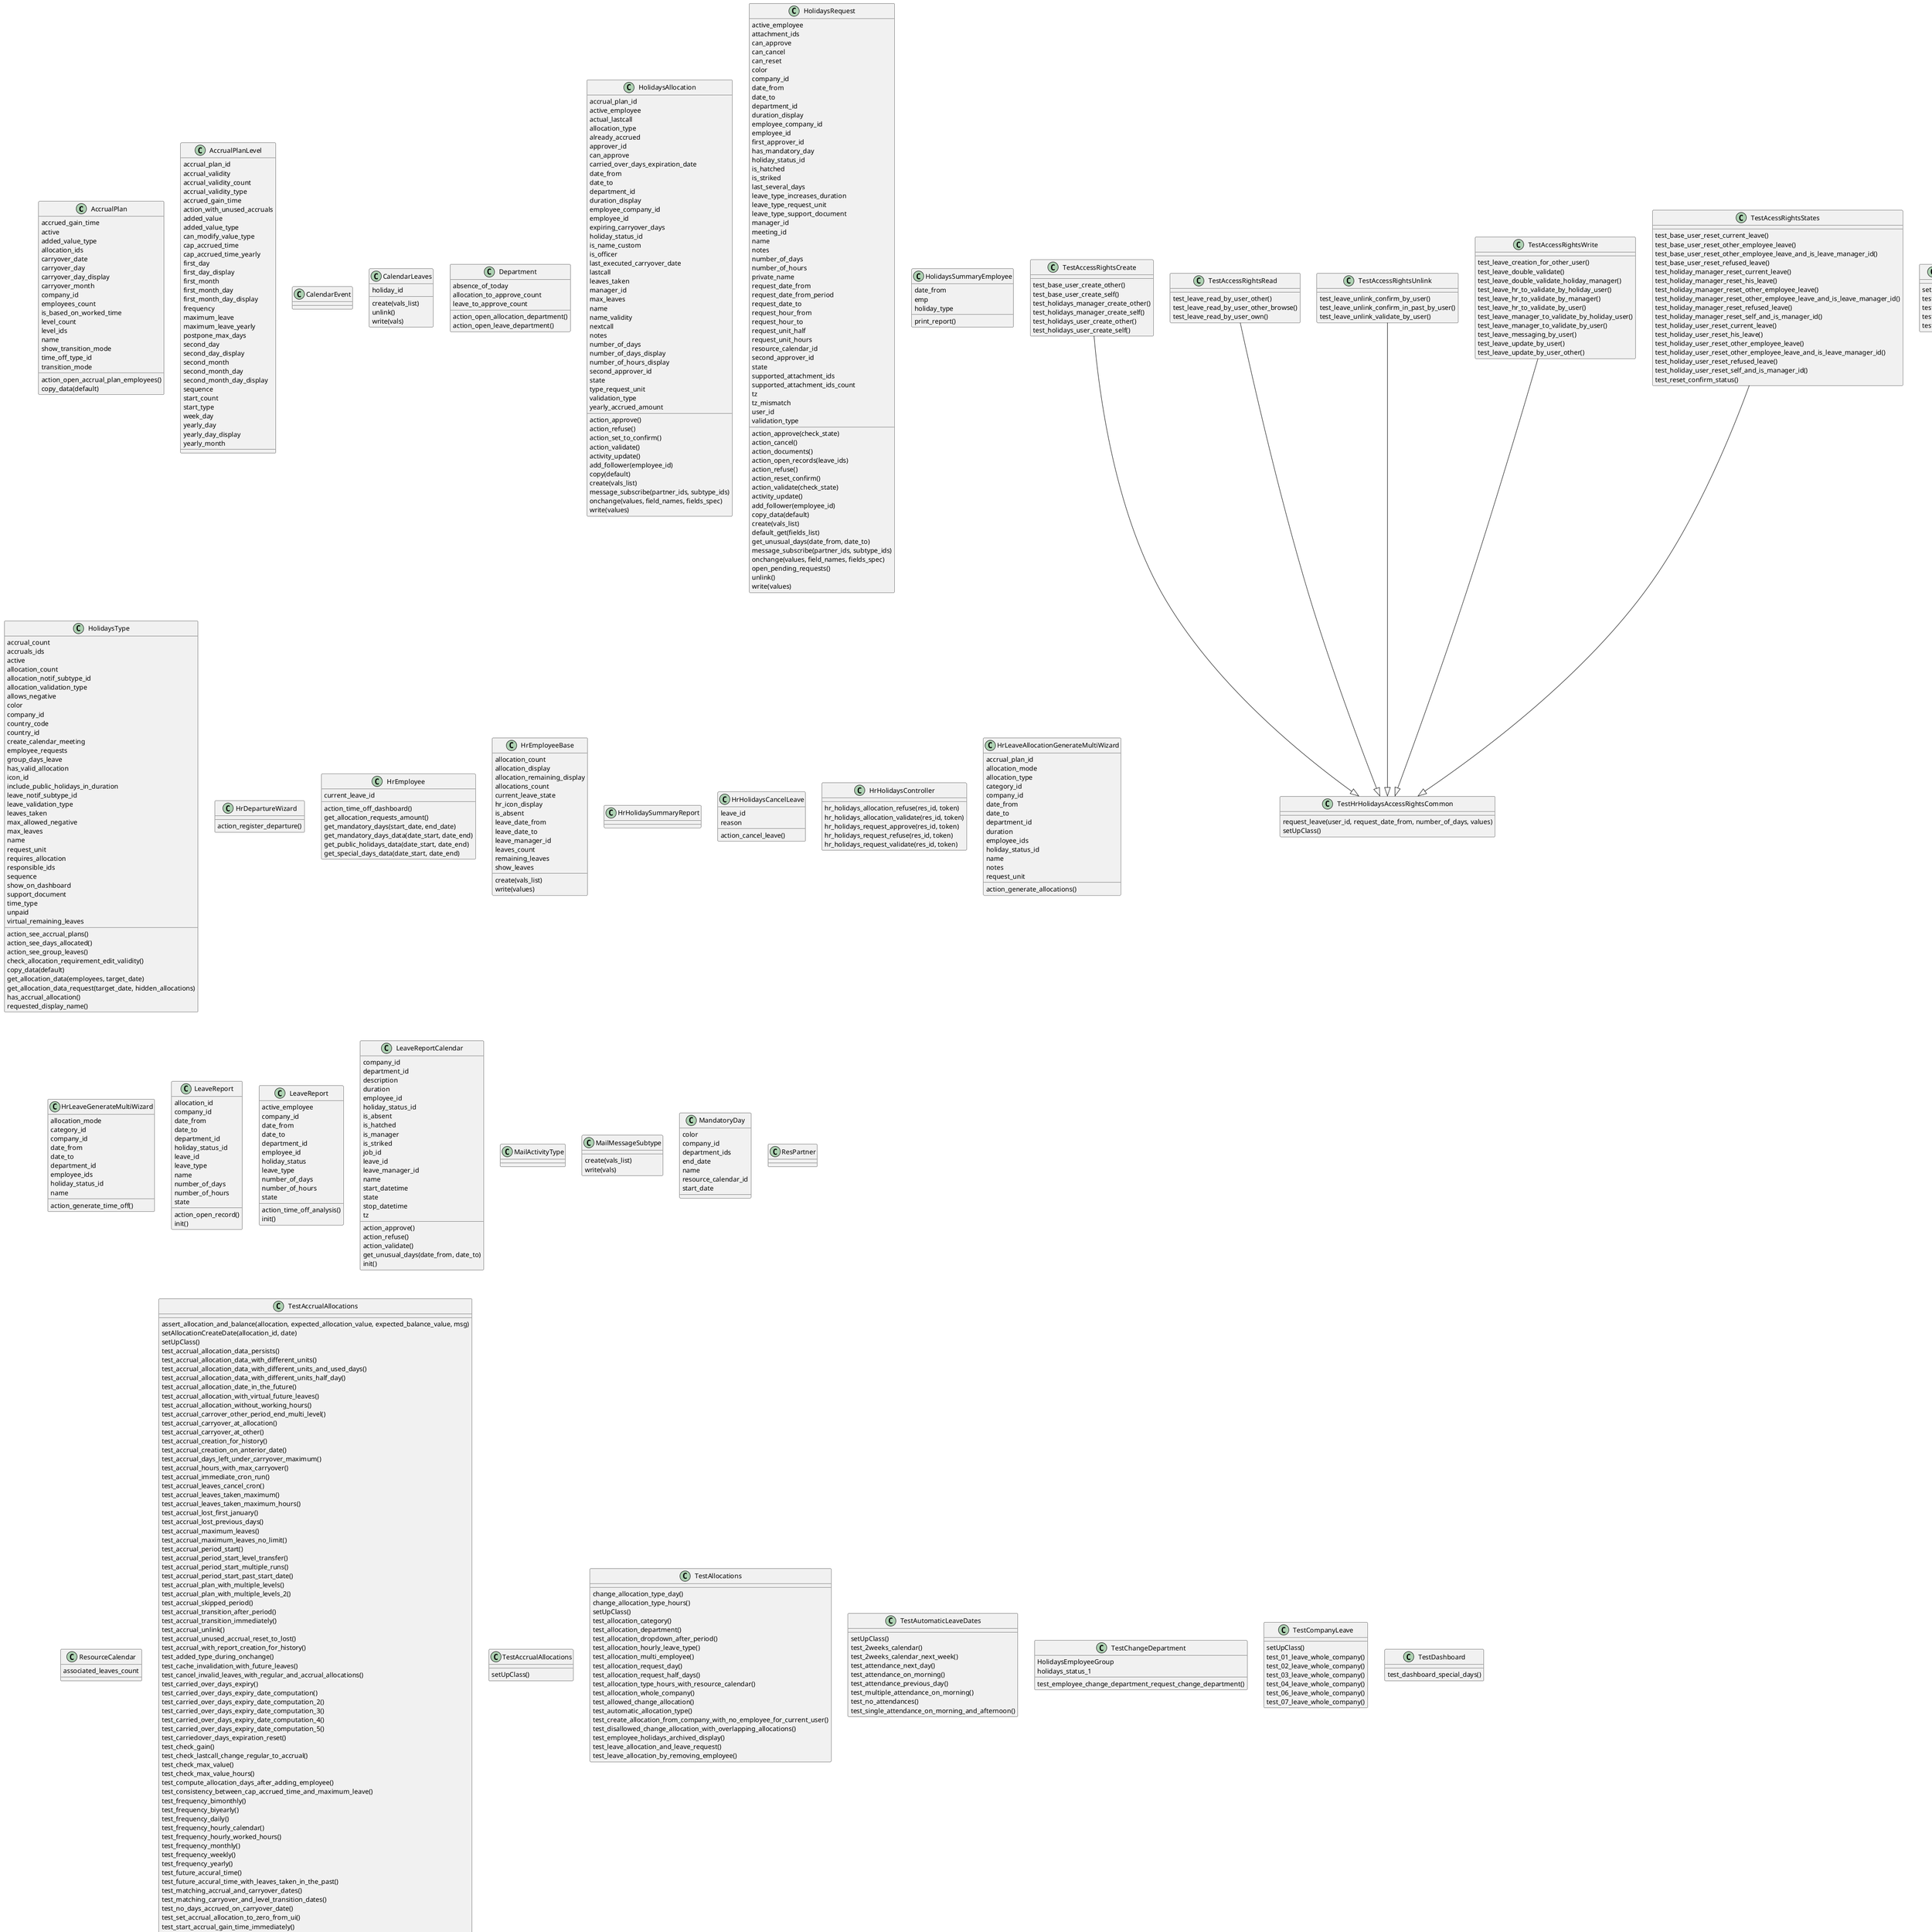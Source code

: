 @startuml classes_hr_holidays
set namespaceSeparator none
class "AccrualPlan" as odoo_src.odoo.addons.hr_holidays.models.hr_leave_accrual_plan.AccrualPlan {
  accrued_gain_time
  active
  added_value_type
  allocation_ids
  carryover_date
  carryover_day
  carryover_day_display
  carryover_month
  company_id
  employees_count
  is_based_on_worked_time
  level_count
  level_ids
  name
  show_transition_mode
  time_off_type_id
  transition_mode
  action_open_accrual_plan_employees()
  copy_data(default)
}
class "AccrualPlanLevel" as odoo_src.odoo.addons.hr_holidays.models.hr_leave_accrual_plan_level.AccrualPlanLevel {
  accrual_plan_id
  accrual_validity
  accrual_validity_count
  accrual_validity_type
  accrued_gain_time
  action_with_unused_accruals
  added_value
  added_value_type
  can_modify_value_type
  cap_accrued_time
  cap_accrued_time_yearly
  first_day
  first_day_display
  first_month
  first_month_day
  first_month_day_display
  frequency
  maximum_leave
  maximum_leave_yearly
  postpone_max_days
  second_day
  second_day_display
  second_month
  second_month_day
  second_month_day_display
  sequence
  start_count
  start_type
  week_day
  yearly_day
  yearly_day_display
  yearly_month
}
class "CalendarEvent" as odoo_src.odoo.addons.hr_holidays.models.calendar_event.CalendarEvent {
}
class "CalendarLeaves" as odoo_src.odoo.addons.hr_holidays.models.resource.CalendarLeaves {
  holiday_id
  create(vals_list)
  unlink()
  write(vals)
}
class "Department" as odoo_src.odoo.addons.hr_holidays.models.hr_department.Department {
  absence_of_today
  allocation_to_approve_count
  leave_to_approve_count
  action_open_allocation_department()
  action_open_leave_department()
}
class "HolidaysAllocation" as odoo_src.odoo.addons.hr_holidays.models.hr_leave_allocation.HolidaysAllocation {
  accrual_plan_id
  active_employee
  actual_lastcall
  allocation_type
  already_accrued
  approver_id
  can_approve
  carried_over_days_expiration_date
  date_from
  date_to
  department_id
  duration_display
  employee_company_id
  employee_id
  expiring_carryover_days
  holiday_status_id
  is_name_custom
  is_officer
  last_executed_carryover_date
  lastcall
  leaves_taken
  manager_id
  max_leaves
  name
  name_validity
  nextcall
  notes
  number_of_days
  number_of_days_display
  number_of_hours_display
  second_approver_id
  state
  type_request_unit
  validation_type
  yearly_accrued_amount
  action_approve()
  action_refuse()
  action_set_to_confirm()
  action_validate()
  activity_update()
  add_follower(employee_id)
  copy(default)
  create(vals_list)
  message_subscribe(partner_ids, subtype_ids)
  onchange(values, field_names, fields_spec)
  write(values)
}
class "HolidaysRequest" as odoo_src.odoo.addons.hr_holidays.models.hr_leave.HolidaysRequest {
  active_employee
  attachment_ids
  can_approve
  can_cancel
  can_reset
  color
  company_id
  date_from
  date_to
  department_id
  duration_display
  employee_company_id
  employee_id
  first_approver_id
  has_mandatory_day
  holiday_status_id
  is_hatched
  is_striked
  last_several_days
  leave_type_increases_duration
  leave_type_request_unit
  leave_type_support_document
  manager_id
  meeting_id
  name
  notes
  number_of_days
  number_of_hours
  private_name
  request_date_from
  request_date_from_period
  request_date_to
  request_hour_from
  request_hour_to
  request_unit_half
  request_unit_hours
  resource_calendar_id
  second_approver_id
  state
  supported_attachment_ids
  supported_attachment_ids_count
  tz
  tz_mismatch
  user_id
  validation_type
  action_approve(check_state)
  action_cancel()
  action_documents()
  action_open_records(leave_ids)
  action_refuse()
  action_reset_confirm()
  action_validate(check_state)
  activity_update()
  add_follower(employee_id)
  copy_data(default)
  create(vals_list)
  default_get(fields_list)
  get_unusual_days(date_from, date_to)
  message_subscribe(partner_ids, subtype_ids)
  onchange(values, field_names, fields_spec)
  open_pending_requests()
  unlink()
  write(values)
}
class "HolidaysSummaryEmployee" as odoo_src.odoo.addons.hr_holidays.wizard.hr_holidays_summary_employees.HolidaysSummaryEmployee {
  date_from
  emp
  holiday_type
  print_report()
}
class "HolidaysType" as odoo_src.odoo.addons.hr_holidays.models.hr_leave_type.HolidaysType {
  accrual_count
  accruals_ids
  active
  allocation_count
  allocation_notif_subtype_id
  allocation_validation_type
  allows_negative
  color
  company_id
  country_code
  country_id
  create_calendar_meeting
  employee_requests
  group_days_leave
  has_valid_allocation
  icon_id
  include_public_holidays_in_duration
  leave_notif_subtype_id
  leave_validation_type
  leaves_taken
  max_allowed_negative
  max_leaves
  name
  request_unit
  requires_allocation
  responsible_ids
  sequence
  show_on_dashboard
  support_document
  time_type
  unpaid
  virtual_remaining_leaves
  action_see_accrual_plans()
  action_see_days_allocated()
  action_see_group_leaves()
  check_allocation_requirement_edit_validity()
  copy_data(default)
  get_allocation_data(employees, target_date)
  get_allocation_data_request(target_date, hidden_allocations)
  has_accrual_allocation()
  requested_display_name()
}
class "HrDepartureWizard" as odoo_src.odoo.addons.hr_holidays.wizard.hr_departure_wizard.HrDepartureWizard {
  action_register_departure()
}
class "HrEmployee" as odoo_src.odoo.addons.hr_holidays.models.hr_employee.HrEmployee {
  current_leave_id
  action_time_off_dashboard()
  get_allocation_requests_amount()
  get_mandatory_days(start_date, end_date)
  get_mandatory_days_data(date_start, date_end)
  get_public_holidays_data(date_start, date_end)
  get_special_days_data(date_start, date_end)
}
class "HrEmployeeBase" as odoo_src.odoo.addons.hr_holidays.models.hr_employee_base.HrEmployeeBase {
  allocation_count
  allocation_display
  allocation_remaining_display
  allocations_count
  current_leave_state
  hr_icon_display
  is_absent
  leave_date_from
  leave_date_to
  leave_manager_id
  leaves_count
  remaining_leaves
  show_leaves
  create(vals_list)
  write(values)
}
class "HrHolidaySummaryReport" as odoo_src.odoo.addons.hr_holidays.report.holidays_summary_report.HrHolidaySummaryReport {
}
class "HrHolidaysCancelLeave" as odoo_src.odoo.addons.hr_holidays.wizard.hr_holidays_cancel_leave.HrHolidaysCancelLeave {
  leave_id
  reason
  action_cancel_leave()
}
class "HrHolidaysController" as odoo_src.odoo.addons.hr_holidays.controllers.main.HrHolidaysController {
  hr_holidays_allocation_refuse(res_id, token)
  hr_holidays_allocation_validate(res_id, token)
  hr_holidays_request_approve(res_id, token)
  hr_holidays_request_refuse(res_id, token)
  hr_holidays_request_validate(res_id, token)
}
class "HrLeaveAllocationGenerateMultiWizard" as odoo_src.odoo.addons.hr_holidays.wizard.hr_leave_allocation_generate_multi_wizard.HrLeaveAllocationGenerateMultiWizard {
  accrual_plan_id
  allocation_mode
  allocation_type
  category_id
  company_id
  date_from
  date_to
  department_id
  duration
  employee_ids
  holiday_status_id
  name
  notes
  request_unit
  action_generate_allocations()
}
class "HrLeaveGenerateMultiWizard" as odoo_src.odoo.addons.hr_holidays.wizard.hr_leave_generate_multi_wizard.HrLeaveGenerateMultiWizard {
  allocation_mode
  category_id
  company_id
  date_from
  date_to
  department_id
  employee_ids
  holiday_status_id
  name
  action_generate_time_off()
}
class "LeaveReport" as odoo_src.odoo.addons.hr_holidays.report.hr_leave_report.LeaveReport {
  allocation_id
  company_id
  date_from
  date_to
  department_id
  holiday_status_id
  leave_id
  leave_type
  name
  number_of_days
  number_of_hours
  state
  action_open_record()
  init()
}
class "LeaveReport" as odoo_src.odoo.addons.hr_holidays.report.hr_leave_employee_type_report.LeaveReport {
  active_employee
  company_id
  date_from
  date_to
  department_id
  employee_id
  holiday_status
  leave_type
  number_of_days
  number_of_hours
  state
  action_time_off_analysis()
  init()
}
class "LeaveReportCalendar" as odoo_src.odoo.addons.hr_holidays.report.hr_leave_report_calendar.LeaveReportCalendar {
  company_id
  department_id
  description
  duration
  employee_id
  holiday_status_id
  is_absent
  is_hatched
  is_manager
  is_striked
  job_id
  leave_id
  leave_manager_id
  name
  start_datetime
  state
  stop_datetime
  tz
  action_approve()
  action_refuse()
  action_validate()
  get_unusual_days(date_from, date_to)
  init()
}
class "MailActivityType" as odoo_src.odoo.addons.hr_holidays.models.mail_activity_type.MailActivityType {
}
class "MailMessageSubtype" as odoo_src.odoo.addons.hr_holidays.models.mail_message_subtype.MailMessageSubtype {
  create(vals_list)
  write(vals)
}
class "MandatoryDay" as odoo_src.odoo.addons.hr_holidays.models.hr_leave_mandatory_day.MandatoryDay {
  color
  company_id
  department_ids
  end_date
  name
  resource_calendar_id
  start_date
}
class "ResPartner" as odoo_src.odoo.addons.hr_holidays.models.res_partner.ResPartner {
}
class "ResourceCalendar" as odoo_src.odoo.addons.hr_holidays.models.resource.ResourceCalendar {
  associated_leaves_count
}
class "TestAccessRightsCreate" as odoo_src.odoo.addons.hr_holidays.tests.test_access_rights.TestAccessRightsCreate {
  test_base_user_create_other()
  test_base_user_create_self()
  test_holidays_manager_create_other()
  test_holidays_manager_create_self()
  test_holidays_user_create_other()
  test_holidays_user_create_self()
}
class "TestAccessRightsEmployeeManager" as odoo_src.odoo.addons.hr_holidays.tests.test_allocation_access_rights.TestAccessRightsEmployeeManager {
  setUpClass()
  test_manager_approve_own()
  test_manager_approve_request_allocation()
  test_manager_refuse_request_allocation()
  test_manager_request_allocation_other()
}
class "TestAccessRightsHolidayManager" as odoo_src.odoo.addons.hr_holidays.tests.test_allocation_access_rights.TestAccessRightsHolidayManager {
  test_holiday_manager_can_approve_own()
  test_holiday_manager_refuse_validated()
}
class "TestAccessRightsHolidayUser" as odoo_src.odoo.addons.hr_holidays.tests.test_allocation_access_rights.TestAccessRightsHolidayUser {
  test_holiday_user_cannot_approve_own()
  test_holiday_user_request_allocation()
}
class "TestAccessRightsRead" as odoo_src.odoo.addons.hr_holidays.tests.test_access_rights.TestAccessRightsRead {
  test_leave_read_by_user_other()
  test_leave_read_by_user_other_browse()
  test_leave_read_by_user_own()
}
class "TestAccessRightsSimpleUser" as odoo_src.odoo.addons.hr_holidays.tests.test_allocation_access_rights.TestAccessRightsSimpleUser {
  test_simple_user_request_allocation()
  test_simple_user_request_allocation_no_validation()
  test_simple_user_request_allocation_no_validation_other()
  test_simple_user_reset_to_draft()
}
class "TestAccessRightsUnlink" as odoo_src.odoo.addons.hr_holidays.tests.test_access_rights.TestAccessRightsUnlink {
  test_leave_unlink_confirm_by_user()
  test_leave_unlink_confirm_in_past_by_user()
  test_leave_unlink_validate_by_user()
}
class "TestAccessRightsWrite" as odoo_src.odoo.addons.hr_holidays.tests.test_access_rights.TestAccessRightsWrite {
  test_leave_creation_for_other_user()
  test_leave_double_validate()
  test_leave_double_validate_holiday_manager()
  test_leave_hr_to_validate_by_holiday_user()
  test_leave_hr_to_validate_by_manager()
  test_leave_hr_to_validate_by_user()
  test_leave_manager_to_validate_by_holiday_user()
  test_leave_manager_to_validate_by_user()
  test_leave_messaging_by_user()
  test_leave_update_by_user()
  test_leave_update_by_user_other()
}
class "TestAccrualAllocations" as odoo_src.odoo.addons.hr_holidays.tests.test_accrual_allocations.TestAccrualAllocations {
  assert_allocation_and_balance(allocation, expected_allocation_value, expected_balance_value, msg)
  setAllocationCreateDate(allocation_id, date)
  setUpClass()
  test_accrual_allocation_data_persists()
  test_accrual_allocation_data_with_different_units()
  test_accrual_allocation_data_with_different_units_and_used_days()
  test_accrual_allocation_data_with_different_units_half_day()
  test_accrual_allocation_date_in_the_future()
  test_accrual_allocation_with_virtual_future_leaves()
  test_accrual_allocation_without_working_hours()
  test_accrual_carrover_other_period_end_multi_level()
  test_accrual_carryover_at_allocation()
  test_accrual_carryover_at_other()
  test_accrual_creation_for_history()
  test_accrual_creation_on_anterior_date()
  test_accrual_days_left_under_carryover_maximum()
  test_accrual_hours_with_max_carryover()
  test_accrual_immediate_cron_run()
  test_accrual_leaves_cancel_cron()
  test_accrual_leaves_taken_maximum()
  test_accrual_leaves_taken_maximum_hours()
  test_accrual_lost_first_january()
  test_accrual_lost_previous_days()
  test_accrual_maximum_leaves()
  test_accrual_maximum_leaves_no_limit()
  test_accrual_period_start()
  test_accrual_period_start_level_transfer()
  test_accrual_period_start_multiple_runs()
  test_accrual_period_start_past_start_date()
  test_accrual_plan_with_multiple_levels()
  test_accrual_plan_with_multiple_levels_2()
  test_accrual_skipped_period()
  test_accrual_transition_after_period()
  test_accrual_transition_immediately()
  test_accrual_unlink()
  test_accrual_unused_accrual_reset_to_lost()
  test_accrual_with_report_creation_for_history()
  test_added_type_during_onchange()
  test_cache_invalidation_with_future_leaves()
  test_cancel_invalid_leaves_with_regular_and_accrual_allocations()
  test_carried_over_days_expiry()
  test_carried_over_days_expiry_date_computation()
  test_carried_over_days_expiry_date_computation_2()
  test_carried_over_days_expiry_date_computation_3()
  test_carried_over_days_expiry_date_computation_4()
  test_carried_over_days_expiry_date_computation_5()
  test_carriedover_days_expiration_reset()
  test_check_gain()
  test_check_lastcall_change_regular_to_accrual()
  test_check_max_value()
  test_check_max_value_hours()
  test_compute_allocation_days_after_adding_employee()
  test_consistency_between_cap_accrued_time_and_maximum_leave()
  test_frequency_bimonthly()
  test_frequency_biyearly()
  test_frequency_daily()
  test_frequency_hourly_calendar()
  test_frequency_hourly_worked_hours()
  test_frequency_monthly()
  test_frequency_weekly()
  test_frequency_yearly()
  test_future_accural_time()
  test_future_accural_time_with_leaves_taken_in_the_past()
  test_matching_accrual_and_carryover_dates()
  test_matching_carryover_and_level_transition_dates()
  test_no_days_accrued_on_carryover_date()
  test_set_accrual_allocation_to_zero_from_ui()
  test_start_accrual_gain_time_immediately()
  test_three_levels_accrual()
  test_time_off_balance_computation()
  test_time_off_using_expiring_carried_over_days()
  test_unused_accrual_lost()
  test_unused_accrual_postponed()
  test_unused_accrual_postponed_2()
  test_unused_accrual_postponed_limit()
  test_unused_accrual_postponed_limit_2()
  test_validate_leaves_with_more_days_than_allocation()
  test_yearly_cap()
  test_yearly_cap_constraint()
}
class "TestAccrualAllocations" as odoo_src.odoo.addons.hr_holidays.tests.test_past_accruals.TestAccrualAllocations {
  setUpClass()
}
class "TestAcessRightsStates" as odoo_src.odoo.addons.hr_holidays.tests.test_access_rights.TestAcessRightsStates {
  test_base_user_reset_current_leave()
  test_base_user_reset_other_employee_leave()
  test_base_user_reset_other_employee_leave_and_is_leave_manager_id()
  test_base_user_reset_refused_leave()
  test_holiday_manager_reset_current_leave()
  test_holiday_manager_reset_his_leave()
  test_holiday_manager_reset_other_employee_leave()
  test_holiday_manager_reset_other_employee_leave_and_is_leave_manager_id()
  test_holiday_manager_reset_refused_leave()
  test_holiday_manager_reset_self_and_is_manager_id()
  test_holiday_user_reset_current_leave()
  test_holiday_user_reset_his_leave()
  test_holiday_user_reset_other_employee_leave()
  test_holiday_user_reset_other_employee_leave_and_is_leave_manager_id()
  test_holiday_user_reset_refused_leave()
  test_holiday_user_reset_self_and_is_manager_id()
  test_reset_confirm_status()
}
class "TestAllocationRights" as odoo_src.odoo.addons.hr_holidays.tests.test_allocation_access_rights.TestAllocationRights {
  request_allocation(user, values)
  setUpClass()
}
class "TestAllocations" as odoo_src.odoo.addons.hr_holidays.tests.test_allocations.TestAllocations {
  change_allocation_type_day()
  change_allocation_type_hours()
  setUpClass()
  test_allocation_category()
  test_allocation_department()
  test_allocation_dropdown_after_period()
  test_allocation_hourly_leave_type()
  test_allocation_multi_employee()
  test_allocation_request_day()
  test_allocation_request_half_days()
  test_allocation_type_hours_with_resource_calendar()
  test_allocation_whole_company()
  test_allowed_change_allocation()
  test_automatic_allocation_type()
  test_create_allocation_from_company_with_no_employee_for_current_user()
  test_disallowed_change_allocation_with_overlapping_allocations()
  test_employee_holidays_archived_display()
  test_leave_allocation_and_leave_request()
  test_leave_allocation_by_removing_employee()
}
class "TestAutomaticLeaveDates" as odoo_src.odoo.addons.hr_holidays.tests.test_automatic_leave_dates.TestAutomaticLeaveDates {
  setUpClass()
  test_2weeks_calendar()
  test_2weeks_calendar_next_week()
  test_attendance_next_day()
  test_attendance_on_morning()
  test_attendance_previous_day()
  test_multiple_attendance_on_morning()
  test_no_attendances()
  test_single_attendance_on_morning_and_afternoon()
}
class "TestChangeDepartment" as odoo_src.odoo.addons.hr_holidays.tests.test_change_department.TestChangeDepartment {
  HolidaysEmployeeGroup
  holidays_status_1
  test_employee_change_department_request_change_department()
}
class "TestCompanyLeave" as odoo_src.odoo.addons.hr_holidays.tests.test_company_leave.TestCompanyLeave {
  setUpClass()
  test_01_leave_whole_company()
  test_02_leave_whole_company()
  test_03_leave_whole_company()
  test_04_leave_whole_company()
  test_06_leave_whole_company()
  test_07_leave_whole_company()
}
class "TestDashboard" as odoo_src.odoo.addons.hr_holidays.tests.test_dashboard.TestDashboard {
  test_dashboard_special_days()
}
class "TestExpiringLeaves" as odoo_src.odoo.addons.hr_holidays.tests.test_expiring_leaves.TestExpiringLeaves {
  flex_40h_calendar
  setUpClass()
  test_allocation_with_max_carryover_and_expiring_allocation()
  test_carried_over_days_expiration_date()
  test_carried_over_days_expiration_date_2()
  test_carried_over_leaves_with_maximum()
  test_expiration_date()
  test_expiration_date_2()
  test_expiring_allocation_without_carried_over_leaves()
  test_no_carried_over_leaves()
  test_no_carried_over_leaves_for_flexible_resource()
  test_no_carried_over_leaves_for_fully_flexible_resource()
}
class "TestGlobalLeaves" as odoo_src.odoo.addons.hr_holidays.tests.test_global_leaves.TestGlobalLeaves {
  setUpClass()
  test_global_leave_keeps_employee_resource_leave()
  test_global_leave_number_of_days_with_new()
  test_global_leave_timezone()
  test_leave_on_calendar_leave()
  test_leave_on_global_leave()
}
class "TestHolidaysCalendar" as odoo_src.odoo.addons.hr_holidays.tests.test_holidays_calendar.TestHolidaysCalendar {
  test_hours_time_off_request_calendar_view()
}
class "TestHolidaysFlow" as odoo_src.odoo.addons.hr_holidays.tests.test_holidays_flow.TestHolidaysFlow {
  holidays_status_hr
  holidays_status_limited
  holidays_status_manager
  test_00_leave_request_flow_unlimited()
  test_01_leave_request_flow_limited()
  test_10_leave_summary_reports()
  test_sql_constraint_dates()
}
class "TestHolidaysMail" as odoo_src.odoo.addons.hr_holidays.tests.test_holidays_mail.TestHolidaysMail {
  test_email_sent_when_approved()
}
class "TestHrHolidaysAccessRightsCommon" as odoo_src.odoo.addons.hr_holidays.tests.test_access_rights.TestHrHolidaysAccessRightsCommon {
  request_leave(user_id, request_date_from, number_of_days, values)
  setUpClass()
}
class "TestHrHolidaysAccessRightsCommon" as odoo_src.odoo.addons.hr_holidays.tests.test_multicompany.TestHrHolidaysAccessRightsCommon {
  setUpClass()
  test_unrelated_public_leave()
}
class "TestHrHolidaysCancelLeave" as odoo_src.odoo.addons.hr_holidays.tests.test_hr_holidays_cancel_leave.TestHrHolidaysCancelLeave {
  setUpClass()
  test_action_cancel_leave()
  test_action_cancel_leave_from_another_person()
  test_action_cancel_leave_in_past()
  test_user_cannot_unarchive_leave()
}
class "TestHrHolidaysCommon" as odoo_src.odoo.addons.hr_holidays.tests.common.TestHrHolidaysCommon {
  setUpClass()
}
class "TestHrHolidaysTour" as odoo_src.odoo.addons.hr_holidays.tests.test_hr_holidays_tour.TestHrHolidaysTour {
  test_hr_holidays_tour()
}
class "TestHrLeaveMandatoryDays" as odoo_src.odoo.addons.hr_holidays.tests.test_mandatory_days.TestHrLeaveMandatoryDays {
  setUpClass()
  test_department_mandatory_days()
  test_get_mandatory_days()
  test_request_mandatory_days()
}
class "TestHrLeaveType" as odoo_src.odoo.addons.hr_holidays.tests.test_hr_leave_type.TestHrLeaveType {
  test_time_type()
  test_type_creation_right()
  test_users_tz_shift_back()
}
class "TestHrLeaveUninstall" as odoo_src.odoo.addons.hr_holidays.tests.test_uninstall.TestHrLeaveUninstall {
  test_unlink_model()
}
class "TestLeaveRequests" as odoo_src.odoo.addons.hr_holidays.tests.test_leave_requests.TestLeaveRequests {
  setUpClass()
  set_employee_create_date(_id, newdate)
  test_accrual_validity_time_valid()
  test_activity_update_with_time_off_officer()
  test_allocation_constrain_dates_check()
  test_allocation_request()
  test_archived_allocation()
  test_cancel_leave()
  test_company_leaves()
  test_create_support_document_in_the_past()
  test_current_leave_status()
  test_default_request_date_timezone()
  test_department_leave()
  test_duration_display_global_leave()
  test_duration_display_public_leave_include()
  test_employee_is_absent()
  test_expired_allocation()
  test_filter_time_off_type_multiple_employees()
  test_holiday_type_allocation()
  test_holiday_type_allocation_requirement_edit()
  test_leave_defaults_with_timezones()
  test_leave_duration_on_public_holiday_with_flexible_request()
  test_leave_with_public_holiday_other_company()
  test_limited_type_days_left()
  test_limited_type_not_enough_days()
  test_no_days_expired()
  test_number_of_hours_display()
  test_number_of_hours_display_flexible_calendar()
  test_number_of_hours_display_global_leave()
  test_overlapping_requests()
  test_prevent_misplacement_of_allocations_without_end_date()
  test_public_holiday_in_the_middle_of_flexible_request()
  test_several_allocations()
  test_several_allocations_split()
  test_time_off_creation_without_allocation()
  test_time_off_date_edit()
  test_time_off_duration_zero()
  test_time_off_irregular_working_schedule()
  test_time_off_recovery_on_create()
  test_time_off_recovery_on_unlink()
  test_time_off_recovery_on_write()
  test_timezone_company_leave_request()
  test_timezone_company_validated()
  test_timezone_employee_leave_request()
  test_undefined_working_hours()
}
class "TestMultiCompany" as odoo_src.odoo.addons.hr_holidays.tests.test_access_rights.TestMultiCompany {
  setUpClass()
  test_leave_access_no_company_manager()
  test_leave_access_no_company_officer()
  test_leave_access_no_company_user()
  test_leave_access_other_company_manager()
  test_leave_access_other_company_officer()
  test_leave_access_other_company_user()
}
class "TestNegative" as odoo_src.odoo.addons.hr_holidays.tests.test_negative.TestNegative {
  setUpClass()
  test_negative_time_off()
}
class "TestOutOfOffice" as odoo_src.odoo.addons.hr_holidays.tests.test_out_of_office.TestOutOfOffice {
  setUpClass()
  test_leave_ooo()
}
class "TestOutOfOfficePerformance" as odoo_src.odoo.addons.hr_holidays.tests.test_out_of_office.TestOutOfOfficePerformance {
  setUpClass()
  test_leave_im_status_performance_partner_leave_offline()
  test_leave_im_status_performance_partner_offline()
  test_leave_im_status_performance_user_leave_offline()
  test_search_absent_employee()
}
class "TestPartner" as odoo_src.odoo.addons.hr_holidays.tests.test_res_partner.TestPartner {
  setUpClass()
  test_res_partner_to_store()
}
class "TestTimeoffEvent" as odoo_src.odoo.addons.hr_holidays.tests.test_timeoff_event.TestTimeoffEvent {
  holiday
  hr_leave_type
  test_no_videocall_url_in_timeoff_event()
}
class "TestWorkingHours" as odoo_src.odoo.addons.hr_holidays.tests.test_working_hours.TestWorkingHours {
  setUpClass()
  test_multi_companies_2_employees_2_selected_companies_company_holidays()
  test_multi_companies_2_employees_2_selected_companies_global_holidays()
  test_multi_companies_2_employees_2_selected_companies_holidays()
}
class "User" as odoo_src.odoo.addons.hr_holidays.models.res_users.User {
  SELF_READABLE_FIELDS
  allocation_count
  allocation_display
  allocation_remaining_display
  current_leave_state
  hr_icon_display
  is_absent
  leave_date_to
  leave_manager_id
  show_leaves
  create(vals_list)
}
odoo_src.odoo.addons.hr_holidays.tests.test_access_rights.TestAccessRightsCreate --|> odoo_src.odoo.addons.hr_holidays.tests.test_access_rights.TestHrHolidaysAccessRightsCommon
odoo_src.odoo.addons.hr_holidays.tests.test_access_rights.TestAccessRightsRead --|> odoo_src.odoo.addons.hr_holidays.tests.test_access_rights.TestHrHolidaysAccessRightsCommon
odoo_src.odoo.addons.hr_holidays.tests.test_access_rights.TestAccessRightsUnlink --|> odoo_src.odoo.addons.hr_holidays.tests.test_access_rights.TestHrHolidaysAccessRightsCommon
odoo_src.odoo.addons.hr_holidays.tests.test_access_rights.TestAccessRightsWrite --|> odoo_src.odoo.addons.hr_holidays.tests.test_access_rights.TestHrHolidaysAccessRightsCommon
odoo_src.odoo.addons.hr_holidays.tests.test_access_rights.TestAcessRightsStates --|> odoo_src.odoo.addons.hr_holidays.tests.test_access_rights.TestHrHolidaysAccessRightsCommon
odoo_src.odoo.addons.hr_holidays.tests.test_allocation_access_rights.TestAccessRightsEmployeeManager --|> odoo_src.odoo.addons.hr_holidays.tests.test_allocation_access_rights.TestAllocationRights
odoo_src.odoo.addons.hr_holidays.tests.test_allocation_access_rights.TestAccessRightsHolidayManager --|> odoo_src.odoo.addons.hr_holidays.tests.test_allocation_access_rights.TestAllocationRights
odoo_src.odoo.addons.hr_holidays.tests.test_allocation_access_rights.TestAccessRightsHolidayUser --|> odoo_src.odoo.addons.hr_holidays.tests.test_allocation_access_rights.TestAllocationRights
odoo_src.odoo.addons.hr_holidays.tests.test_allocation_access_rights.TestAccessRightsSimpleUser --|> odoo_src.odoo.addons.hr_holidays.tests.test_allocation_access_rights.TestAllocationRights
odoo_src.odoo.addons.hr_holidays.tests.test_hr_holidays_cancel_leave.TestHrHolidaysCancelLeave --|> odoo_src.odoo.addons.hr_holidays.tests.common.TestHrHolidaysCommon
@enduml
